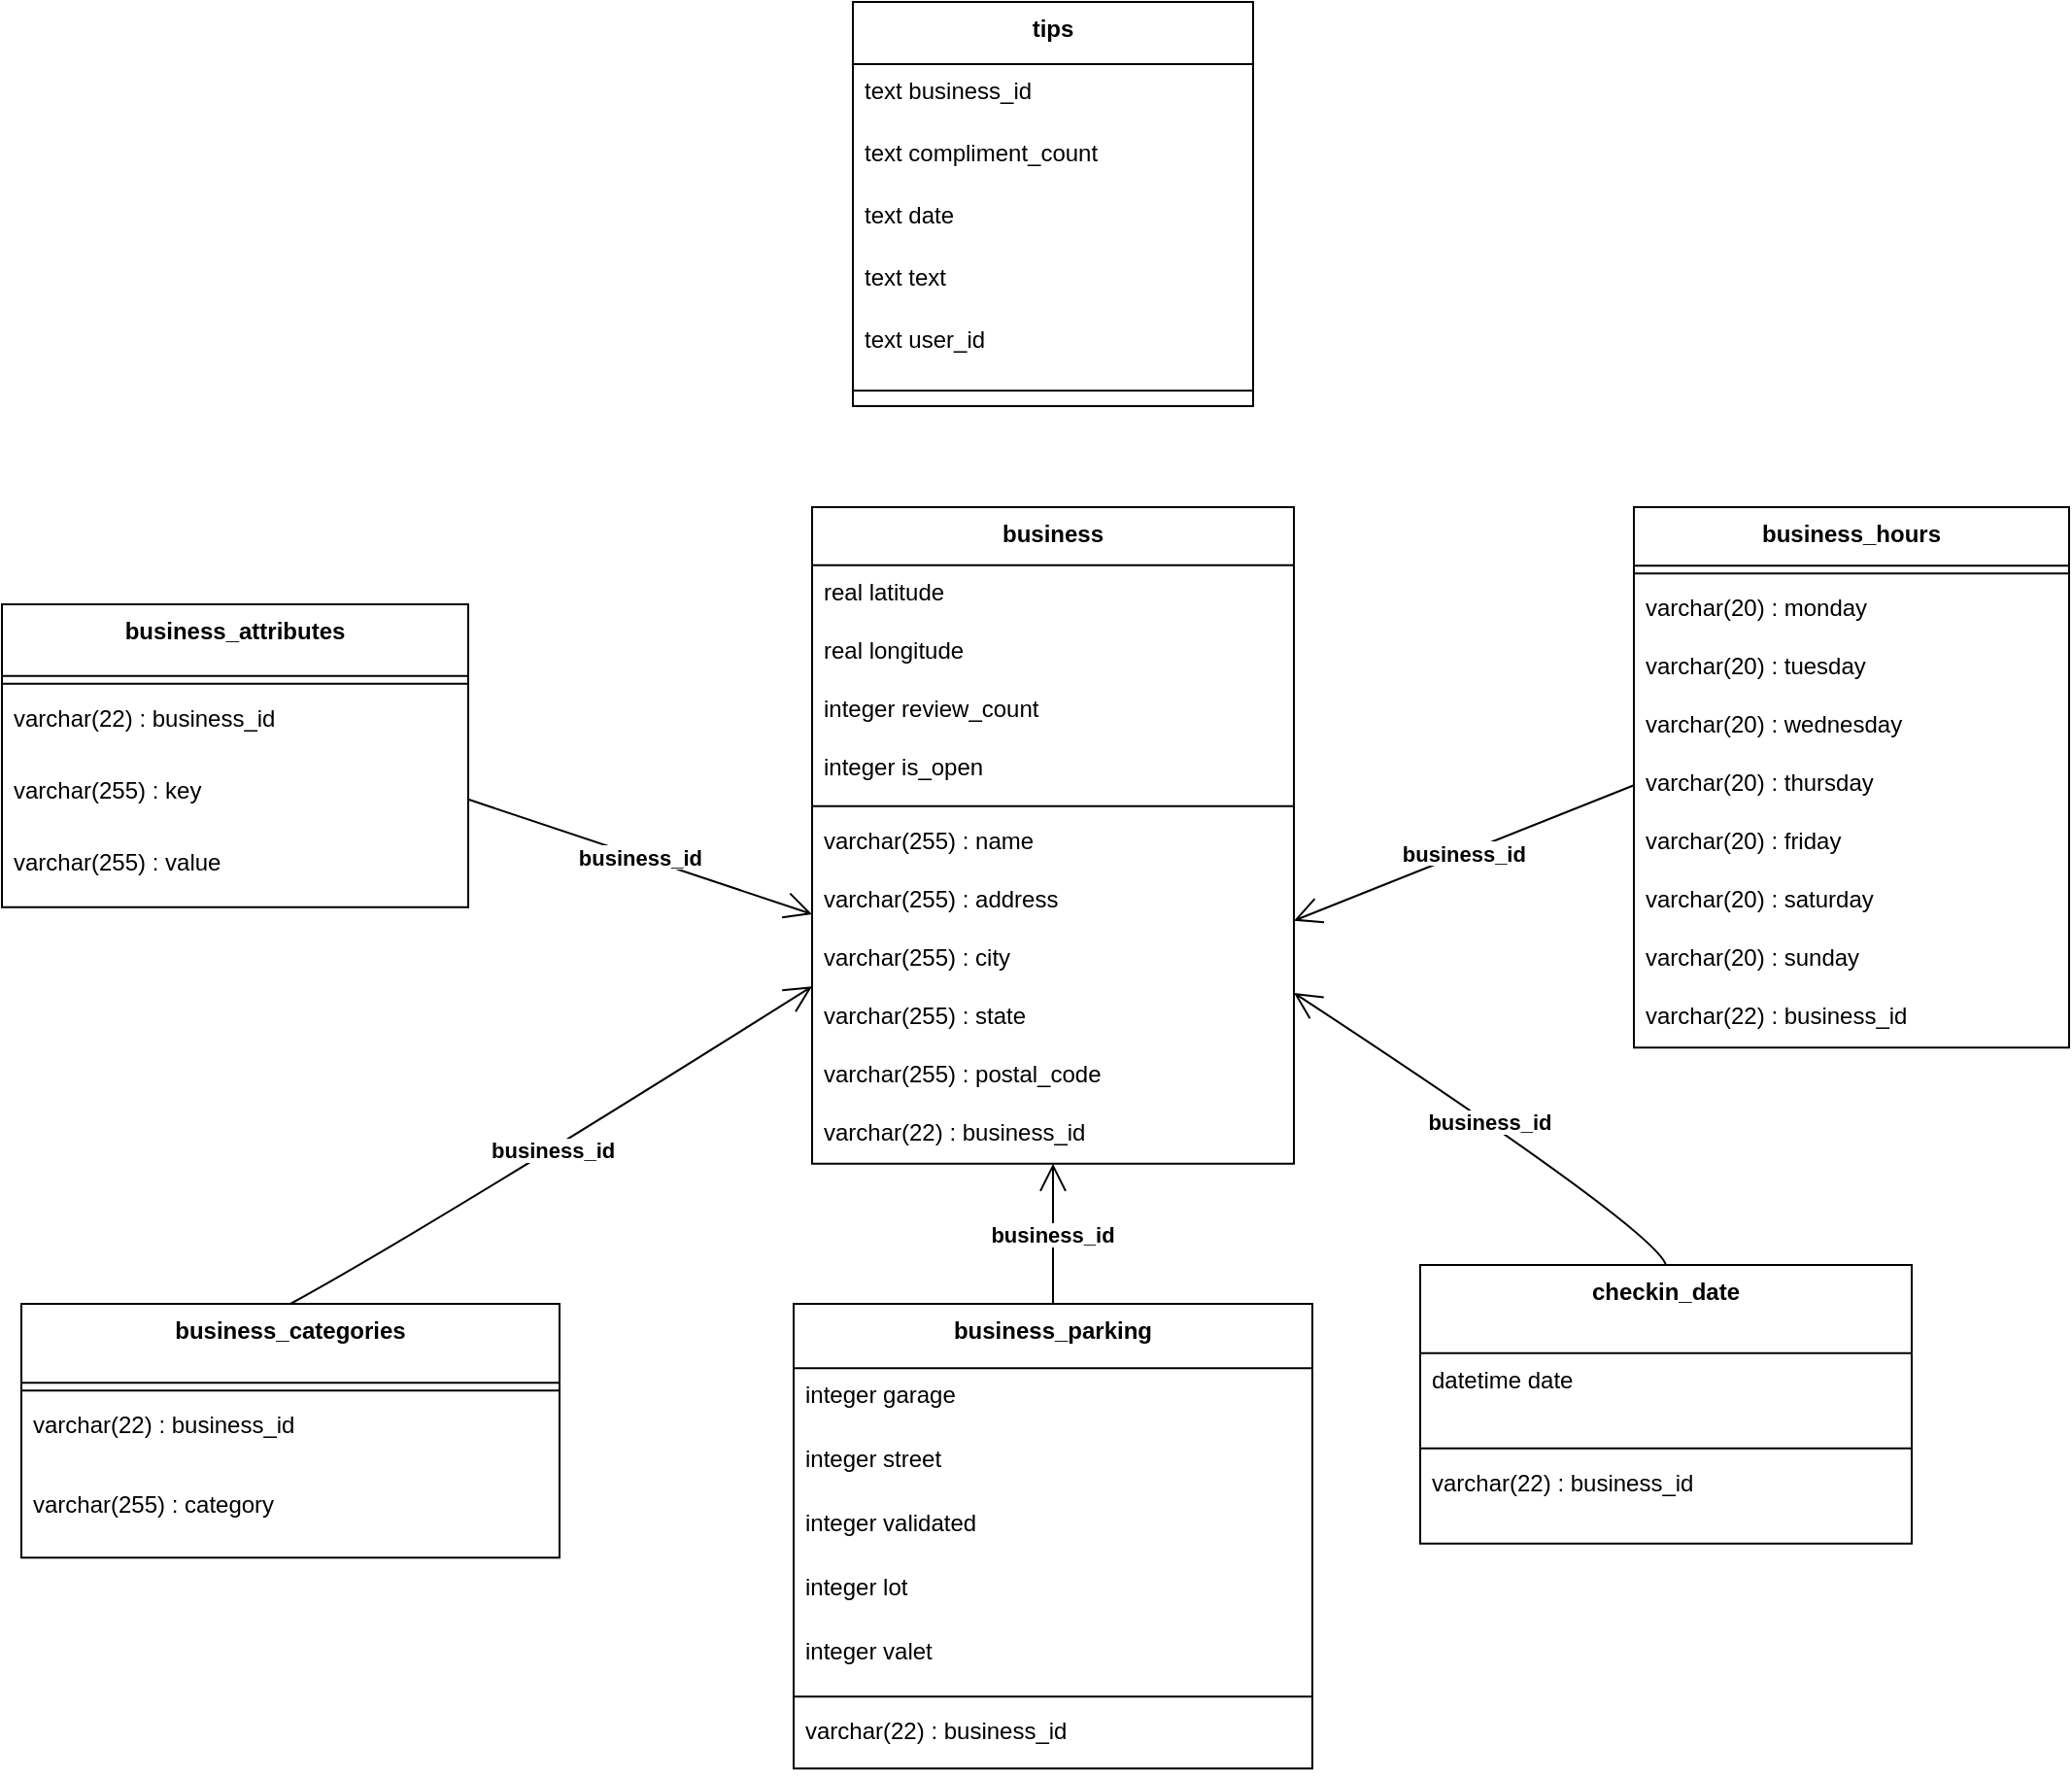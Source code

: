 <mxfile version="26.0.4">
  <diagram name="Page-1" id="tW8I567GuP_UTgK84lG6">
    <mxGraphModel dx="1578" dy="1400" grid="1" gridSize="10" guides="1" tooltips="1" connect="1" arrows="1" fold="1" page="0" pageScale="1" pageWidth="827" pageHeight="1169" math="0" shadow="0">
      <root>
        <mxCell id="0" />
        <mxCell id="1" parent="0" />
        <mxCell id="Pv-6bgilXGz2zJRjLQK--76" value="business_attributes" style="swimlane;fontStyle=1;align=center;verticalAlign=top;childLayout=stackLayout;horizontal=1;startSize=36.889;horizontalStack=0;resizeParent=1;resizeParentMax=0;resizeLast=0;collapsible=0;marginBottom=0;" vertex="1" parent="1">
          <mxGeometry x="230" y="70" width="240" height="155.889" as="geometry" />
        </mxCell>
        <mxCell id="Pv-6bgilXGz2zJRjLQK--77" style="line;strokeWidth=1;fillColor=none;align=left;verticalAlign=middle;spacingTop=-1;spacingLeft=3;spacingRight=3;rotatable=0;labelPosition=right;points=[];portConstraint=eastwest;strokeColor=inherit;" vertex="1" parent="Pv-6bgilXGz2zJRjLQK--76">
          <mxGeometry y="36.889" width="240" height="8" as="geometry" />
        </mxCell>
        <mxCell id="Pv-6bgilXGz2zJRjLQK--78" value="varchar(22) : business_id" style="text;strokeColor=none;fillColor=none;align=left;verticalAlign=top;spacingLeft=4;spacingRight=4;overflow=hidden;rotatable=0;points=[[0,0.5],[1,0.5]];portConstraint=eastwest;" vertex="1" parent="Pv-6bgilXGz2zJRjLQK--76">
          <mxGeometry y="44.889" width="240" height="37" as="geometry" />
        </mxCell>
        <mxCell id="Pv-6bgilXGz2zJRjLQK--79" value="varchar(255) : key" style="text;strokeColor=none;fillColor=none;align=left;verticalAlign=top;spacingLeft=4;spacingRight=4;overflow=hidden;rotatable=0;points=[[0,0.5],[1,0.5]];portConstraint=eastwest;" vertex="1" parent="Pv-6bgilXGz2zJRjLQK--76">
          <mxGeometry y="81.889" width="240" height="37" as="geometry" />
        </mxCell>
        <mxCell id="Pv-6bgilXGz2zJRjLQK--80" value="varchar(255) : value" style="text;strokeColor=none;fillColor=none;align=left;verticalAlign=top;spacingLeft=4;spacingRight=4;overflow=hidden;rotatable=0;points=[[0,0.5],[1,0.5]];portConstraint=eastwest;" vertex="1" parent="Pv-6bgilXGz2zJRjLQK--76">
          <mxGeometry y="118.889" width="240" height="37" as="geometry" />
        </mxCell>
        <mxCell id="Pv-6bgilXGz2zJRjLQK--81" value="business" style="swimlane;fontStyle=1;align=center;verticalAlign=top;childLayout=stackLayout;horizontal=1;startSize=29.818;horizontalStack=0;resizeParent=1;resizeParentMax=0;resizeLast=0;collapsible=0;marginBottom=0;" vertex="1" parent="1">
          <mxGeometry x="647" y="20" width="248" height="337.818" as="geometry" />
        </mxCell>
        <mxCell id="Pv-6bgilXGz2zJRjLQK--82" value="real latitude" style="text;strokeColor=none;fillColor=none;align=left;verticalAlign=top;spacingLeft=4;spacingRight=4;overflow=hidden;rotatable=0;points=[[0,0.5],[1,0.5]];portConstraint=eastwest;" vertex="1" parent="Pv-6bgilXGz2zJRjLQK--81">
          <mxGeometry y="29.818" width="248" height="30" as="geometry" />
        </mxCell>
        <mxCell id="Pv-6bgilXGz2zJRjLQK--83" value="real longitude" style="text;strokeColor=none;fillColor=none;align=left;verticalAlign=top;spacingLeft=4;spacingRight=4;overflow=hidden;rotatable=0;points=[[0,0.5],[1,0.5]];portConstraint=eastwest;" vertex="1" parent="Pv-6bgilXGz2zJRjLQK--81">
          <mxGeometry y="59.818" width="248" height="30" as="geometry" />
        </mxCell>
        <mxCell id="Pv-6bgilXGz2zJRjLQK--84" value="integer review_count" style="text;strokeColor=none;fillColor=none;align=left;verticalAlign=top;spacingLeft=4;spacingRight=4;overflow=hidden;rotatable=0;points=[[0,0.5],[1,0.5]];portConstraint=eastwest;" vertex="1" parent="Pv-6bgilXGz2zJRjLQK--81">
          <mxGeometry y="89.818" width="248" height="30" as="geometry" />
        </mxCell>
        <mxCell id="Pv-6bgilXGz2zJRjLQK--85" value="integer is_open" style="text;strokeColor=none;fillColor=none;align=left;verticalAlign=top;spacingLeft=4;spacingRight=4;overflow=hidden;rotatable=0;points=[[0,0.5],[1,0.5]];portConstraint=eastwest;" vertex="1" parent="Pv-6bgilXGz2zJRjLQK--81">
          <mxGeometry y="119.818" width="248" height="30" as="geometry" />
        </mxCell>
        <mxCell id="Pv-6bgilXGz2zJRjLQK--86" style="line;strokeWidth=1;fillColor=none;align=left;verticalAlign=middle;spacingTop=-1;spacingLeft=3;spacingRight=3;rotatable=0;labelPosition=right;points=[];portConstraint=eastwest;strokeColor=inherit;" vertex="1" parent="Pv-6bgilXGz2zJRjLQK--81">
          <mxGeometry y="149.818" width="248" height="8" as="geometry" />
        </mxCell>
        <mxCell id="Pv-6bgilXGz2zJRjLQK--87" value="varchar(255) : name" style="text;strokeColor=none;fillColor=none;align=left;verticalAlign=top;spacingLeft=4;spacingRight=4;overflow=hidden;rotatable=0;points=[[0,0.5],[1,0.5]];portConstraint=eastwest;" vertex="1" parent="Pv-6bgilXGz2zJRjLQK--81">
          <mxGeometry y="157.818" width="248" height="30" as="geometry" />
        </mxCell>
        <mxCell id="Pv-6bgilXGz2zJRjLQK--88" value="varchar(255) : address" style="text;strokeColor=none;fillColor=none;align=left;verticalAlign=top;spacingLeft=4;spacingRight=4;overflow=hidden;rotatable=0;points=[[0,0.5],[1,0.5]];portConstraint=eastwest;" vertex="1" parent="Pv-6bgilXGz2zJRjLQK--81">
          <mxGeometry y="187.818" width="248" height="30" as="geometry" />
        </mxCell>
        <mxCell id="Pv-6bgilXGz2zJRjLQK--89" value="varchar(255) : city" style="text;strokeColor=none;fillColor=none;align=left;verticalAlign=top;spacingLeft=4;spacingRight=4;overflow=hidden;rotatable=0;points=[[0,0.5],[1,0.5]];portConstraint=eastwest;" vertex="1" parent="Pv-6bgilXGz2zJRjLQK--81">
          <mxGeometry y="217.818" width="248" height="30" as="geometry" />
        </mxCell>
        <mxCell id="Pv-6bgilXGz2zJRjLQK--90" value="varchar(255) : state" style="text;strokeColor=none;fillColor=none;align=left;verticalAlign=top;spacingLeft=4;spacingRight=4;overflow=hidden;rotatable=0;points=[[0,0.5],[1,0.5]];portConstraint=eastwest;" vertex="1" parent="Pv-6bgilXGz2zJRjLQK--81">
          <mxGeometry y="247.818" width="248" height="30" as="geometry" />
        </mxCell>
        <mxCell id="Pv-6bgilXGz2zJRjLQK--91" value="varchar(255) : postal_code" style="text;strokeColor=none;fillColor=none;align=left;verticalAlign=top;spacingLeft=4;spacingRight=4;overflow=hidden;rotatable=0;points=[[0,0.5],[1,0.5]];portConstraint=eastwest;" vertex="1" parent="Pv-6bgilXGz2zJRjLQK--81">
          <mxGeometry y="277.818" width="248" height="30" as="geometry" />
        </mxCell>
        <mxCell id="Pv-6bgilXGz2zJRjLQK--92" value="varchar(22) : business_id" style="text;strokeColor=none;fillColor=none;align=left;verticalAlign=top;spacingLeft=4;spacingRight=4;overflow=hidden;rotatable=0;points=[[0,0.5],[1,0.5]];portConstraint=eastwest;" vertex="1" parent="Pv-6bgilXGz2zJRjLQK--81">
          <mxGeometry y="307.818" width="248" height="30" as="geometry" />
        </mxCell>
        <mxCell id="Pv-6bgilXGz2zJRjLQK--93" value="business_categories" style="swimlane;fontStyle=1;align=center;verticalAlign=top;childLayout=stackLayout;horizontal=1;startSize=40.571;horizontalStack=0;resizeParent=1;resizeParentMax=0;resizeLast=0;collapsible=0;marginBottom=0;" vertex="1" parent="1">
          <mxGeometry x="240" y="430" width="277" height="130.571" as="geometry" />
        </mxCell>
        <mxCell id="Pv-6bgilXGz2zJRjLQK--94" style="line;strokeWidth=1;fillColor=none;align=left;verticalAlign=middle;spacingTop=-1;spacingLeft=3;spacingRight=3;rotatable=0;labelPosition=right;points=[];portConstraint=eastwest;strokeColor=inherit;" vertex="1" parent="Pv-6bgilXGz2zJRjLQK--93">
          <mxGeometry y="40.571" width="277" height="8" as="geometry" />
        </mxCell>
        <mxCell id="Pv-6bgilXGz2zJRjLQK--95" value="varchar(22) : business_id" style="text;strokeColor=none;fillColor=none;align=left;verticalAlign=top;spacingLeft=4;spacingRight=4;overflow=hidden;rotatable=0;points=[[0,0.5],[1,0.5]];portConstraint=eastwest;" vertex="1" parent="Pv-6bgilXGz2zJRjLQK--93">
          <mxGeometry y="48.571" width="277" height="41" as="geometry" />
        </mxCell>
        <mxCell id="Pv-6bgilXGz2zJRjLQK--96" value="varchar(255) : category" style="text;strokeColor=none;fillColor=none;align=left;verticalAlign=top;spacingLeft=4;spacingRight=4;overflow=hidden;rotatable=0;points=[[0,0.5],[1,0.5]];portConstraint=eastwest;" vertex="1" parent="Pv-6bgilXGz2zJRjLQK--93">
          <mxGeometry y="89.571" width="277" height="41" as="geometry" />
        </mxCell>
        <mxCell id="Pv-6bgilXGz2zJRjLQK--97" value="business_parking" style="swimlane;fontStyle=1;align=center;verticalAlign=top;childLayout=stackLayout;horizontal=1;startSize=33.143;horizontalStack=0;resizeParent=1;resizeParentMax=0;resizeLast=0;collapsible=0;marginBottom=0;" vertex="1" parent="1">
          <mxGeometry x="637.5" y="430" width="267" height="239.143" as="geometry" />
        </mxCell>
        <mxCell id="Pv-6bgilXGz2zJRjLQK--98" value="integer garage" style="text;strokeColor=none;fillColor=none;align=left;verticalAlign=top;spacingLeft=4;spacingRight=4;overflow=hidden;rotatable=0;points=[[0,0.5],[1,0.5]];portConstraint=eastwest;" vertex="1" parent="Pv-6bgilXGz2zJRjLQK--97">
          <mxGeometry y="33.143" width="267" height="33" as="geometry" />
        </mxCell>
        <mxCell id="Pv-6bgilXGz2zJRjLQK--99" value="integer street" style="text;strokeColor=none;fillColor=none;align=left;verticalAlign=top;spacingLeft=4;spacingRight=4;overflow=hidden;rotatable=0;points=[[0,0.5],[1,0.5]];portConstraint=eastwest;" vertex="1" parent="Pv-6bgilXGz2zJRjLQK--97">
          <mxGeometry y="66.143" width="267" height="33" as="geometry" />
        </mxCell>
        <mxCell id="Pv-6bgilXGz2zJRjLQK--100" value="integer validated" style="text;strokeColor=none;fillColor=none;align=left;verticalAlign=top;spacingLeft=4;spacingRight=4;overflow=hidden;rotatable=0;points=[[0,0.5],[1,0.5]];portConstraint=eastwest;" vertex="1" parent="Pv-6bgilXGz2zJRjLQK--97">
          <mxGeometry y="99.143" width="267" height="33" as="geometry" />
        </mxCell>
        <mxCell id="Pv-6bgilXGz2zJRjLQK--101" value="integer lot" style="text;strokeColor=none;fillColor=none;align=left;verticalAlign=top;spacingLeft=4;spacingRight=4;overflow=hidden;rotatable=0;points=[[0,0.5],[1,0.5]];portConstraint=eastwest;" vertex="1" parent="Pv-6bgilXGz2zJRjLQK--97">
          <mxGeometry y="132.143" width="267" height="33" as="geometry" />
        </mxCell>
        <mxCell id="Pv-6bgilXGz2zJRjLQK--102" value="integer valet" style="text;strokeColor=none;fillColor=none;align=left;verticalAlign=top;spacingLeft=4;spacingRight=4;overflow=hidden;rotatable=0;points=[[0,0.5],[1,0.5]];portConstraint=eastwest;" vertex="1" parent="Pv-6bgilXGz2zJRjLQK--97">
          <mxGeometry y="165.143" width="267" height="33" as="geometry" />
        </mxCell>
        <mxCell id="Pv-6bgilXGz2zJRjLQK--103" style="line;strokeWidth=1;fillColor=none;align=left;verticalAlign=middle;spacingTop=-1;spacingLeft=3;spacingRight=3;rotatable=0;labelPosition=right;points=[];portConstraint=eastwest;strokeColor=inherit;" vertex="1" parent="Pv-6bgilXGz2zJRjLQK--97">
          <mxGeometry y="198.143" width="267" height="8" as="geometry" />
        </mxCell>
        <mxCell id="Pv-6bgilXGz2zJRjLQK--104" value="varchar(22) : business_id" style="text;strokeColor=none;fillColor=none;align=left;verticalAlign=top;spacingLeft=4;spacingRight=4;overflow=hidden;rotatable=0;points=[[0,0.5],[1,0.5]];portConstraint=eastwest;" vertex="1" parent="Pv-6bgilXGz2zJRjLQK--97">
          <mxGeometry y="206.143" width="267" height="33" as="geometry" />
        </mxCell>
        <mxCell id="Pv-6bgilXGz2zJRjLQK--105" value="checkin_date" style="swimlane;fontStyle=1;align=center;verticalAlign=top;childLayout=stackLayout;horizontal=1;startSize=45.333;horizontalStack=0;resizeParent=1;resizeParentMax=0;resizeLast=0;collapsible=0;marginBottom=0;" vertex="1" parent="1">
          <mxGeometry x="960" y="410" width="253" height="143.333" as="geometry" />
        </mxCell>
        <mxCell id="Pv-6bgilXGz2zJRjLQK--106" value="datetime date" style="text;strokeColor=none;fillColor=none;align=left;verticalAlign=top;spacingLeft=4;spacingRight=4;overflow=hidden;rotatable=0;points=[[0,0.5],[1,0.5]];portConstraint=eastwest;" vertex="1" parent="Pv-6bgilXGz2zJRjLQK--105">
          <mxGeometry y="45.333" width="253" height="45" as="geometry" />
        </mxCell>
        <mxCell id="Pv-6bgilXGz2zJRjLQK--107" style="line;strokeWidth=1;fillColor=none;align=left;verticalAlign=middle;spacingTop=-1;spacingLeft=3;spacingRight=3;rotatable=0;labelPosition=right;points=[];portConstraint=eastwest;strokeColor=inherit;" vertex="1" parent="Pv-6bgilXGz2zJRjLQK--105">
          <mxGeometry y="90.333" width="253" height="8" as="geometry" />
        </mxCell>
        <mxCell id="Pv-6bgilXGz2zJRjLQK--108" value="varchar(22) : business_id" style="text;strokeColor=none;fillColor=none;align=left;verticalAlign=top;spacingLeft=4;spacingRight=4;overflow=hidden;rotatable=0;points=[[0,0.5],[1,0.5]];portConstraint=eastwest;" vertex="1" parent="Pv-6bgilXGz2zJRjLQK--105">
          <mxGeometry y="98.333" width="253" height="45" as="geometry" />
        </mxCell>
        <mxCell id="Pv-6bgilXGz2zJRjLQK--109" value="business_hours" style="swimlane;fontStyle=1;align=center;verticalAlign=top;childLayout=stackLayout;horizontal=1;startSize=30.105;horizontalStack=0;resizeParent=1;resizeParentMax=0;resizeLast=0;collapsible=0;marginBottom=0;" vertex="1" parent="1">
          <mxGeometry x="1070" y="20" width="224" height="278.105" as="geometry" />
        </mxCell>
        <mxCell id="Pv-6bgilXGz2zJRjLQK--110" style="line;strokeWidth=1;fillColor=none;align=left;verticalAlign=middle;spacingTop=-1;spacingLeft=3;spacingRight=3;rotatable=0;labelPosition=right;points=[];portConstraint=eastwest;strokeColor=inherit;" vertex="1" parent="Pv-6bgilXGz2zJRjLQK--109">
          <mxGeometry y="30.105" width="224" height="8" as="geometry" />
        </mxCell>
        <mxCell id="Pv-6bgilXGz2zJRjLQK--111" value="varchar(20) : monday" style="text;strokeColor=none;fillColor=none;align=left;verticalAlign=top;spacingLeft=4;spacingRight=4;overflow=hidden;rotatable=0;points=[[0,0.5],[1,0.5]];portConstraint=eastwest;" vertex="1" parent="Pv-6bgilXGz2zJRjLQK--109">
          <mxGeometry y="38.105" width="224" height="30" as="geometry" />
        </mxCell>
        <mxCell id="Pv-6bgilXGz2zJRjLQK--112" value="varchar(20) : tuesday" style="text;strokeColor=none;fillColor=none;align=left;verticalAlign=top;spacingLeft=4;spacingRight=4;overflow=hidden;rotatable=0;points=[[0,0.5],[1,0.5]];portConstraint=eastwest;" vertex="1" parent="Pv-6bgilXGz2zJRjLQK--109">
          <mxGeometry y="68.105" width="224" height="30" as="geometry" />
        </mxCell>
        <mxCell id="Pv-6bgilXGz2zJRjLQK--113" value="varchar(20) : wednesday" style="text;strokeColor=none;fillColor=none;align=left;verticalAlign=top;spacingLeft=4;spacingRight=4;overflow=hidden;rotatable=0;points=[[0,0.5],[1,0.5]];portConstraint=eastwest;" vertex="1" parent="Pv-6bgilXGz2zJRjLQK--109">
          <mxGeometry y="98.105" width="224" height="30" as="geometry" />
        </mxCell>
        <mxCell id="Pv-6bgilXGz2zJRjLQK--114" value="varchar(20) : thursday" style="text;strokeColor=none;fillColor=none;align=left;verticalAlign=top;spacingLeft=4;spacingRight=4;overflow=hidden;rotatable=0;points=[[0,0.5],[1,0.5]];portConstraint=eastwest;" vertex="1" parent="Pv-6bgilXGz2zJRjLQK--109">
          <mxGeometry y="128.105" width="224" height="30" as="geometry" />
        </mxCell>
        <mxCell id="Pv-6bgilXGz2zJRjLQK--115" value="varchar(20) : friday" style="text;strokeColor=none;fillColor=none;align=left;verticalAlign=top;spacingLeft=4;spacingRight=4;overflow=hidden;rotatable=0;points=[[0,0.5],[1,0.5]];portConstraint=eastwest;" vertex="1" parent="Pv-6bgilXGz2zJRjLQK--109">
          <mxGeometry y="158.105" width="224" height="30" as="geometry" />
        </mxCell>
        <mxCell id="Pv-6bgilXGz2zJRjLQK--116" value="varchar(20) : saturday" style="text;strokeColor=none;fillColor=none;align=left;verticalAlign=top;spacingLeft=4;spacingRight=4;overflow=hidden;rotatable=0;points=[[0,0.5],[1,0.5]];portConstraint=eastwest;" vertex="1" parent="Pv-6bgilXGz2zJRjLQK--109">
          <mxGeometry y="188.105" width="224" height="30" as="geometry" />
        </mxCell>
        <mxCell id="Pv-6bgilXGz2zJRjLQK--117" value="varchar(20) : sunday" style="text;strokeColor=none;fillColor=none;align=left;verticalAlign=top;spacingLeft=4;spacingRight=4;overflow=hidden;rotatable=0;points=[[0,0.5],[1,0.5]];portConstraint=eastwest;" vertex="1" parent="Pv-6bgilXGz2zJRjLQK--109">
          <mxGeometry y="218.105" width="224" height="30" as="geometry" />
        </mxCell>
        <mxCell id="Pv-6bgilXGz2zJRjLQK--118" value="varchar(22) : business_id" style="text;strokeColor=none;fillColor=none;align=left;verticalAlign=top;spacingLeft=4;spacingRight=4;overflow=hidden;rotatable=0;points=[[0,0.5],[1,0.5]];portConstraint=eastwest;" vertex="1" parent="Pv-6bgilXGz2zJRjLQK--109">
          <mxGeometry y="248.105" width="224" height="30" as="geometry" />
        </mxCell>
        <mxCell id="Pv-6bgilXGz2zJRjLQK--119" value="tips" style="swimlane;fontStyle=1;align=center;verticalAlign=top;childLayout=stackLayout;horizontal=1;startSize=32;horizontalStack=0;resizeParent=1;resizeParentMax=0;resizeLast=0;collapsible=0;marginBottom=0;" vertex="1" parent="1">
          <mxGeometry x="668" y="-240" width="206" height="208" as="geometry" />
        </mxCell>
        <mxCell id="Pv-6bgilXGz2zJRjLQK--120" value="text business_id" style="text;strokeColor=none;fillColor=none;align=left;verticalAlign=top;spacingLeft=4;spacingRight=4;overflow=hidden;rotatable=0;points=[[0,0.5],[1,0.5]];portConstraint=eastwest;" vertex="1" parent="Pv-6bgilXGz2zJRjLQK--119">
          <mxGeometry y="32" width="206" height="32" as="geometry" />
        </mxCell>
        <mxCell id="Pv-6bgilXGz2zJRjLQK--121" value="text compliment_count" style="text;strokeColor=none;fillColor=none;align=left;verticalAlign=top;spacingLeft=4;spacingRight=4;overflow=hidden;rotatable=0;points=[[0,0.5],[1,0.5]];portConstraint=eastwest;" vertex="1" parent="Pv-6bgilXGz2zJRjLQK--119">
          <mxGeometry y="64" width="206" height="32" as="geometry" />
        </mxCell>
        <mxCell id="Pv-6bgilXGz2zJRjLQK--122" value="text date" style="text;strokeColor=none;fillColor=none;align=left;verticalAlign=top;spacingLeft=4;spacingRight=4;overflow=hidden;rotatable=0;points=[[0,0.5],[1,0.5]];portConstraint=eastwest;" vertex="1" parent="Pv-6bgilXGz2zJRjLQK--119">
          <mxGeometry y="96" width="206" height="32" as="geometry" />
        </mxCell>
        <mxCell id="Pv-6bgilXGz2zJRjLQK--123" value="text text" style="text;strokeColor=none;fillColor=none;align=left;verticalAlign=top;spacingLeft=4;spacingRight=4;overflow=hidden;rotatable=0;points=[[0,0.5],[1,0.5]];portConstraint=eastwest;" vertex="1" parent="Pv-6bgilXGz2zJRjLQK--119">
          <mxGeometry y="128" width="206" height="32" as="geometry" />
        </mxCell>
        <mxCell id="Pv-6bgilXGz2zJRjLQK--124" value="text user_id" style="text;strokeColor=none;fillColor=none;align=left;verticalAlign=top;spacingLeft=4;spacingRight=4;overflow=hidden;rotatable=0;points=[[0,0.5],[1,0.5]];portConstraint=eastwest;" vertex="1" parent="Pv-6bgilXGz2zJRjLQK--119">
          <mxGeometry y="160" width="206" height="32" as="geometry" />
        </mxCell>
        <mxCell id="Pv-6bgilXGz2zJRjLQK--125" style="line;strokeWidth=1;fillColor=none;align=left;verticalAlign=middle;spacingTop=-1;spacingLeft=3;spacingRight=3;rotatable=0;labelPosition=right;points=[];portConstraint=eastwest;strokeColor=inherit;" vertex="1" parent="Pv-6bgilXGz2zJRjLQK--119">
          <mxGeometry y="192" width="206" height="16" as="geometry" />
        </mxCell>
        <mxCell id="Pv-6bgilXGz2zJRjLQK--126" value="business_id" style="curved=1;startArrow=none;endArrow=open;endSize=12;exitX=1;exitY=0.5;entryX=0;entryY=0.62;rounded=0;exitDx=0;exitDy=0;fontStyle=1" edge="1" parent="1" source="Pv-6bgilXGz2zJRjLQK--79" target="Pv-6bgilXGz2zJRjLQK--81">
          <mxGeometry relative="1" as="geometry">
            <Array as="points" />
          </mxGeometry>
        </mxCell>
        <mxCell id="Pv-6bgilXGz2zJRjLQK--127" value="business_id" style="curved=1;startArrow=none;endArrow=open;endSize=12;exitX=0.5;exitY=0;entryX=0;entryY=0.73;rounded=0;fontStyle=1" edge="1" parent="1" source="Pv-6bgilXGz2zJRjLQK--93" target="Pv-6bgilXGz2zJRjLQK--81">
          <mxGeometry relative="1" as="geometry">
            <Array as="points">
              <mxPoint x="448" y="392" />
            </Array>
          </mxGeometry>
        </mxCell>
        <mxCell id="Pv-6bgilXGz2zJRjLQK--128" value="business_id" style="curved=1;startArrow=none;endArrow=open;endSize=12;exitX=0.5;exitY=0;entryX=0.5;entryY=1;rounded=0;fontStyle=1" edge="1" parent="1" source="Pv-6bgilXGz2zJRjLQK--97" target="Pv-6bgilXGz2zJRjLQK--81">
          <mxGeometry relative="1" as="geometry">
            <Array as="points" />
          </mxGeometry>
        </mxCell>
        <mxCell id="Pv-6bgilXGz2zJRjLQK--129" value="business_id" style="curved=1;startArrow=none;endArrow=open;endSize=12;exitX=0.5;exitY=0;entryX=1;entryY=0.74;rounded=0;fontStyle=1" edge="1" parent="1" source="Pv-6bgilXGz2zJRjLQK--105" target="Pv-6bgilXGz2zJRjLQK--81">
          <mxGeometry relative="1" as="geometry">
            <Array as="points">
              <mxPoint x="1081" y="392" />
            </Array>
          </mxGeometry>
        </mxCell>
        <mxCell id="Pv-6bgilXGz2zJRjLQK--130" value="business_id" style="curved=1;startArrow=none;endArrow=open;endSize=12;exitX=0;exitY=0.5;entryX=1;entryY=0.63;rounded=0;exitDx=0;exitDy=0;fontStyle=1" edge="1" parent="1" source="Pv-6bgilXGz2zJRjLQK--114" target="Pv-6bgilXGz2zJRjLQK--81">
          <mxGeometry x="-0.004" relative="1" as="geometry">
            <Array as="points" />
            <mxPoint as="offset" />
          </mxGeometry>
        </mxCell>
      </root>
    </mxGraphModel>
  </diagram>
</mxfile>
